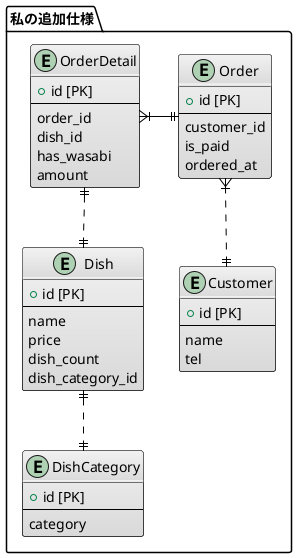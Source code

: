 @startuml


!define METAL #F2F2F2-D9D9D9

skinparam class {
    BackgroundColor METAL
    BorderColor Black
    ArrowColor Black
}

package "私の追加仕様" as problem01 {
    entity "Customer" as customer {
        + id [PK]
        --
          name
          tel
    }

    entity "Order" as order {
        + id [PK]
        --
         customer_id
         is_paid
         ordered_at
    }

    entity "OrderDetail" as order_detail {
        + id [PK]
        --
          order_id
          dish_id
          has_wasabi
          amount
    }

    entity "Dish" as dish {
        + id [PK]
        --
        name
        price
        dish_count
        dish_category_id
    }

    entity "DishCategory" as dish_category {
        + id [PK]
        --
        category
    }
}

order }|..|| customer
order ||-le-|{ order_detail
order_detail ||..|| dish
dish ||..||dish_category

@enduml